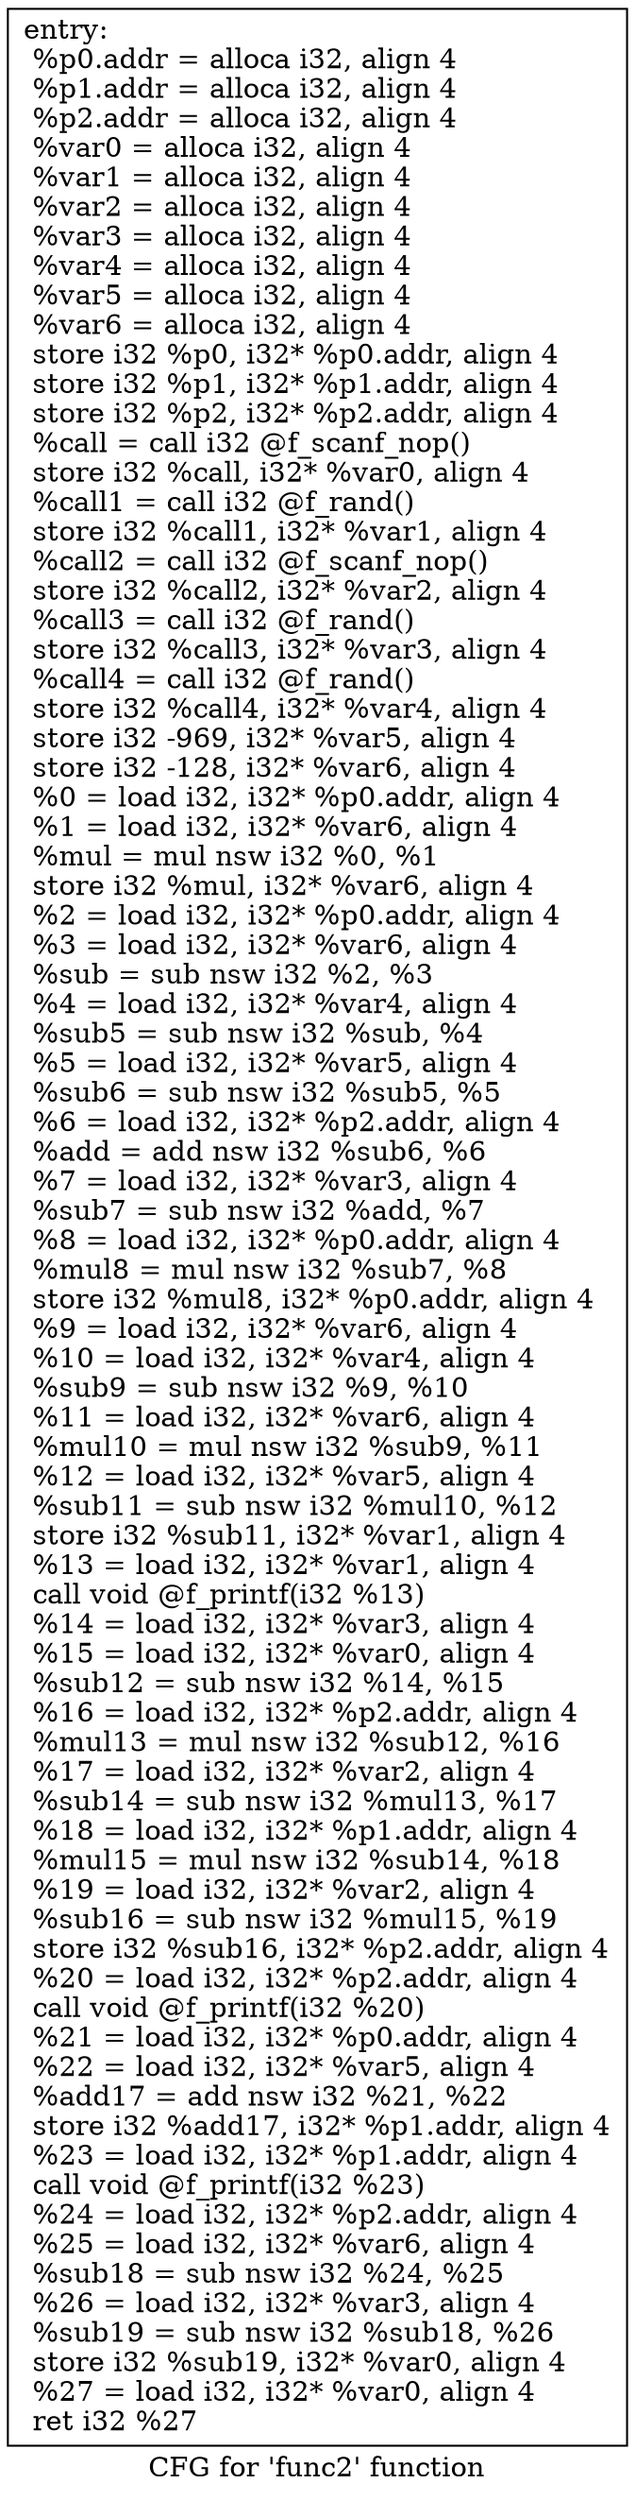 digraph "CFG for 'func2' function" {
	label="CFG for 'func2' function";

	Node0x55999852af40 [shape=record,label="{entry:\l  %p0.addr = alloca i32, align 4\l  %p1.addr = alloca i32, align 4\l  %p2.addr = alloca i32, align 4\l  %var0 = alloca i32, align 4\l  %var1 = alloca i32, align 4\l  %var2 = alloca i32, align 4\l  %var3 = alloca i32, align 4\l  %var4 = alloca i32, align 4\l  %var5 = alloca i32, align 4\l  %var6 = alloca i32, align 4\l  store i32 %p0, i32* %p0.addr, align 4\l  store i32 %p1, i32* %p1.addr, align 4\l  store i32 %p2, i32* %p2.addr, align 4\l  %call = call i32 @f_scanf_nop()\l  store i32 %call, i32* %var0, align 4\l  %call1 = call i32 @f_rand()\l  store i32 %call1, i32* %var1, align 4\l  %call2 = call i32 @f_scanf_nop()\l  store i32 %call2, i32* %var2, align 4\l  %call3 = call i32 @f_rand()\l  store i32 %call3, i32* %var3, align 4\l  %call4 = call i32 @f_rand()\l  store i32 %call4, i32* %var4, align 4\l  store i32 -969, i32* %var5, align 4\l  store i32 -128, i32* %var6, align 4\l  %0 = load i32, i32* %p0.addr, align 4\l  %1 = load i32, i32* %var6, align 4\l  %mul = mul nsw i32 %0, %1\l  store i32 %mul, i32* %var6, align 4\l  %2 = load i32, i32* %p0.addr, align 4\l  %3 = load i32, i32* %var6, align 4\l  %sub = sub nsw i32 %2, %3\l  %4 = load i32, i32* %var4, align 4\l  %sub5 = sub nsw i32 %sub, %4\l  %5 = load i32, i32* %var5, align 4\l  %sub6 = sub nsw i32 %sub5, %5\l  %6 = load i32, i32* %p2.addr, align 4\l  %add = add nsw i32 %sub6, %6\l  %7 = load i32, i32* %var3, align 4\l  %sub7 = sub nsw i32 %add, %7\l  %8 = load i32, i32* %p0.addr, align 4\l  %mul8 = mul nsw i32 %sub7, %8\l  store i32 %mul8, i32* %p0.addr, align 4\l  %9 = load i32, i32* %var6, align 4\l  %10 = load i32, i32* %var4, align 4\l  %sub9 = sub nsw i32 %9, %10\l  %11 = load i32, i32* %var6, align 4\l  %mul10 = mul nsw i32 %sub9, %11\l  %12 = load i32, i32* %var5, align 4\l  %sub11 = sub nsw i32 %mul10, %12\l  store i32 %sub11, i32* %var1, align 4\l  %13 = load i32, i32* %var1, align 4\l  call void @f_printf(i32 %13)\l  %14 = load i32, i32* %var3, align 4\l  %15 = load i32, i32* %var0, align 4\l  %sub12 = sub nsw i32 %14, %15\l  %16 = load i32, i32* %p2.addr, align 4\l  %mul13 = mul nsw i32 %sub12, %16\l  %17 = load i32, i32* %var2, align 4\l  %sub14 = sub nsw i32 %mul13, %17\l  %18 = load i32, i32* %p1.addr, align 4\l  %mul15 = mul nsw i32 %sub14, %18\l  %19 = load i32, i32* %var2, align 4\l  %sub16 = sub nsw i32 %mul15, %19\l  store i32 %sub16, i32* %p2.addr, align 4\l  %20 = load i32, i32* %p2.addr, align 4\l  call void @f_printf(i32 %20)\l  %21 = load i32, i32* %p0.addr, align 4\l  %22 = load i32, i32* %var5, align 4\l  %add17 = add nsw i32 %21, %22\l  store i32 %add17, i32* %p1.addr, align 4\l  %23 = load i32, i32* %p1.addr, align 4\l  call void @f_printf(i32 %23)\l  %24 = load i32, i32* %p2.addr, align 4\l  %25 = load i32, i32* %var6, align 4\l  %sub18 = sub nsw i32 %24, %25\l  %26 = load i32, i32* %var3, align 4\l  %sub19 = sub nsw i32 %sub18, %26\l  store i32 %sub19, i32* %var0, align 4\l  %27 = load i32, i32* %var0, align 4\l  ret i32 %27\l}"];
}
